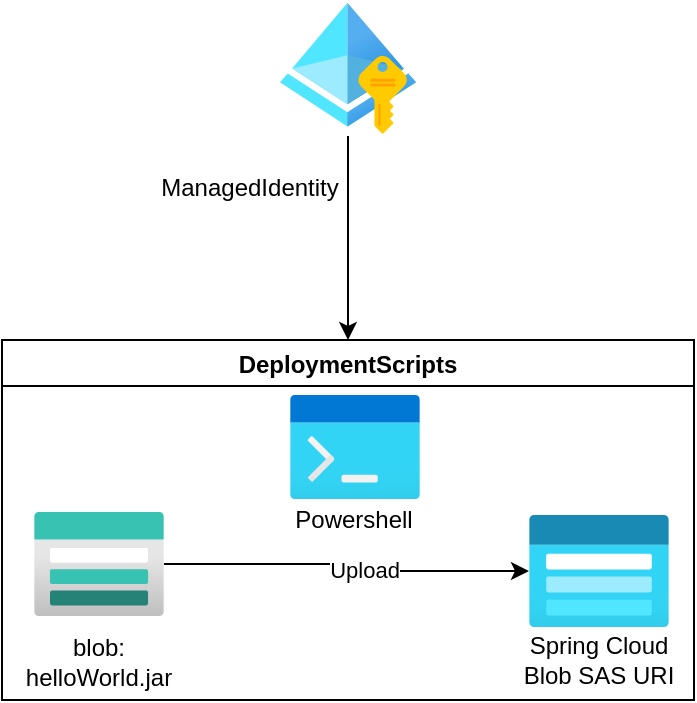 <mxfile>
    <diagram id="YwpmqyF70ZbCEIIlraNT" name="Page-1">
        <mxGraphModel dx="1128" dy="530" grid="1" gridSize="10" guides="1" tooltips="1" connect="1" arrows="1" fold="1" page="1" pageScale="1" pageWidth="850" pageHeight="1100" math="0" shadow="0">
            <root>
                <mxCell id="0"/>
                <mxCell id="1" parent="0"/>
                <mxCell id="10" style="edgeStyle=orthogonalEdgeStyle;rounded=0;orthogonalLoop=1;jettySize=auto;html=1;entryX=0.5;entryY=0;entryDx=0;entryDy=0;" parent="1" source="2" target="24" edge="1">
                    <mxGeometry relative="1" as="geometry">
                        <mxPoint x="380" y="154" as="targetPoint"/>
                    </mxGeometry>
                </mxCell>
                <mxCell id="2" value="" style="aspect=fixed;html=1;points=[];align=center;image;fontSize=12;image=img/lib/azure2/identity/Managed_Identities.svg;" parent="1" vertex="1">
                    <mxGeometry x="189" y="110" width="68" height="68" as="geometry"/>
                </mxCell>
                <mxCell id="26" value="" style="group" parent="1" vertex="1" connectable="0">
                    <mxGeometry x="50" y="280" width="346" height="180" as="geometry"/>
                </mxCell>
                <mxCell id="20" value="" style="group" parent="26" vertex="1" connectable="0">
                    <mxGeometry x="16" y="86" width="65" height="90" as="geometry"/>
                </mxCell>
                <mxCell id="6" value="" style="aspect=fixed;html=1;points=[];align=center;image;fontSize=12;image=img/lib/azure2/storage/Storage_Accounts.svg;" parent="20" vertex="1">
                    <mxGeometry width="65" height="52" as="geometry"/>
                </mxCell>
                <mxCell id="14" value="blob: helloWorld.jar" style="text;html=1;strokeColor=none;fillColor=none;align=center;verticalAlign=middle;whiteSpace=wrap;rounded=0;" parent="20" vertex="1">
                    <mxGeometry x="5" y="60" width="55" height="30" as="geometry"/>
                </mxCell>
                <mxCell id="21" value="" style="group" parent="26" vertex="1" connectable="0">
                    <mxGeometry x="256" y="87.5" width="85" height="87" as="geometry"/>
                </mxCell>
                <mxCell id="13" value="" style="aspect=fixed;html=1;points=[];align=center;image;fontSize=12;image=img/lib/azure2/storage/Storage_Accounts_Classic.svg;" parent="21" vertex="1">
                    <mxGeometry x="7.5" width="70" height="56" as="geometry"/>
                </mxCell>
                <mxCell id="16" value="Spring Cloud Blob SAS URI" style="text;html=1;strokeColor=none;fillColor=none;align=center;verticalAlign=middle;whiteSpace=wrap;rounded=0;" parent="21" vertex="1">
                    <mxGeometry y="57" width="85" height="30" as="geometry"/>
                </mxCell>
                <mxCell id="15" style="edgeStyle=orthogonalEdgeStyle;rounded=0;orthogonalLoop=1;jettySize=auto;html=1;" parent="26" source="6" target="13" edge="1">
                    <mxGeometry relative="1" as="geometry"/>
                </mxCell>
                <mxCell id="33" value="Upload" style="edgeLabel;html=1;align=center;verticalAlign=middle;resizable=0;points=[];" parent="15" vertex="1" connectable="0">
                    <mxGeometry x="0.106" y="1" relative="1" as="geometry">
                        <mxPoint as="offset"/>
                    </mxGeometry>
                </mxCell>
                <mxCell id="23" value="" style="group" parent="26" vertex="1" connectable="0">
                    <mxGeometry x="156" y="47.5" width="65" height="85" as="geometry"/>
                </mxCell>
                <mxCell id="17" value="" style="aspect=fixed;html=1;points=[];align=center;image;fontSize=12;image=img/lib/azure2/general/Powershell.svg;" parent="23" vertex="1">
                    <mxGeometry x="-12" y="-20" width="65" height="52" as="geometry"/>
                </mxCell>
                <mxCell id="22" value="Powershell" style="text;html=1;strokeColor=none;fillColor=none;align=center;verticalAlign=middle;whiteSpace=wrap;rounded=0;" parent="23" vertex="1">
                    <mxGeometry y="32.5" width="40" height="20" as="geometry"/>
                </mxCell>
                <mxCell id="24" value="DeploymentScripts" style="swimlane;" parent="26" vertex="1">
                    <mxGeometry width="346" height="180" as="geometry"/>
                </mxCell>
                <mxCell id="31" value="ManagedIdentity" style="text;html=1;strokeColor=none;fillColor=none;align=center;verticalAlign=middle;whiteSpace=wrap;rounded=0;" parent="1" vertex="1">
                    <mxGeometry x="131" y="188" width="86" height="32" as="geometry"/>
                </mxCell>
            </root>
        </mxGraphModel>
    </diagram>
</mxfile>